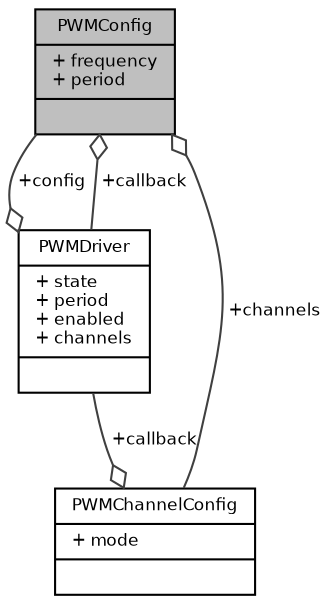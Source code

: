 digraph "PWMConfig"
{
  bgcolor="transparent";
  edge [fontname="Helvetica",fontsize="8",labelfontname="Helvetica",labelfontsize="8"];
  node [fontname="Helvetica",fontsize="8",shape=record];
  Node1 [label="{PWMConfig\n|+ frequency\l+ period\l|}",height=0.2,width=0.4,color="black", fillcolor="grey75", style="filled", fontcolor="black"];
  Node2 -> Node1 [color="grey25",fontsize="8",style="solid",label=" +callback" ,arrowhead="odiamond",fontname="Helvetica"];
  Node2 [label="{PWMDriver\n|+ state\l+ period\l+ enabled\l+ channels\l|}",height=0.2,width=0.4,color="black",URL="$struct_p_w_m_driver.html",tooltip="Structure representing a PWM driver. "];
  Node1 -> Node2 [color="grey25",fontsize="8",style="solid",label=" +config" ,arrowhead="odiamond",fontname="Helvetica"];
  Node3 -> Node1 [color="grey25",fontsize="8",style="solid",label=" +channels" ,arrowhead="odiamond",fontname="Helvetica"];
  Node3 [label="{PWMChannelConfig\n|+ mode\l|}",height=0.2,width=0.4,color="black",URL="$struct_p_w_m_channel_config.html",tooltip="Type of a PWM driver channel configuration structure. "];
  Node2 -> Node3 [color="grey25",fontsize="8",style="solid",label=" +callback" ,arrowhead="odiamond",fontname="Helvetica"];
}
